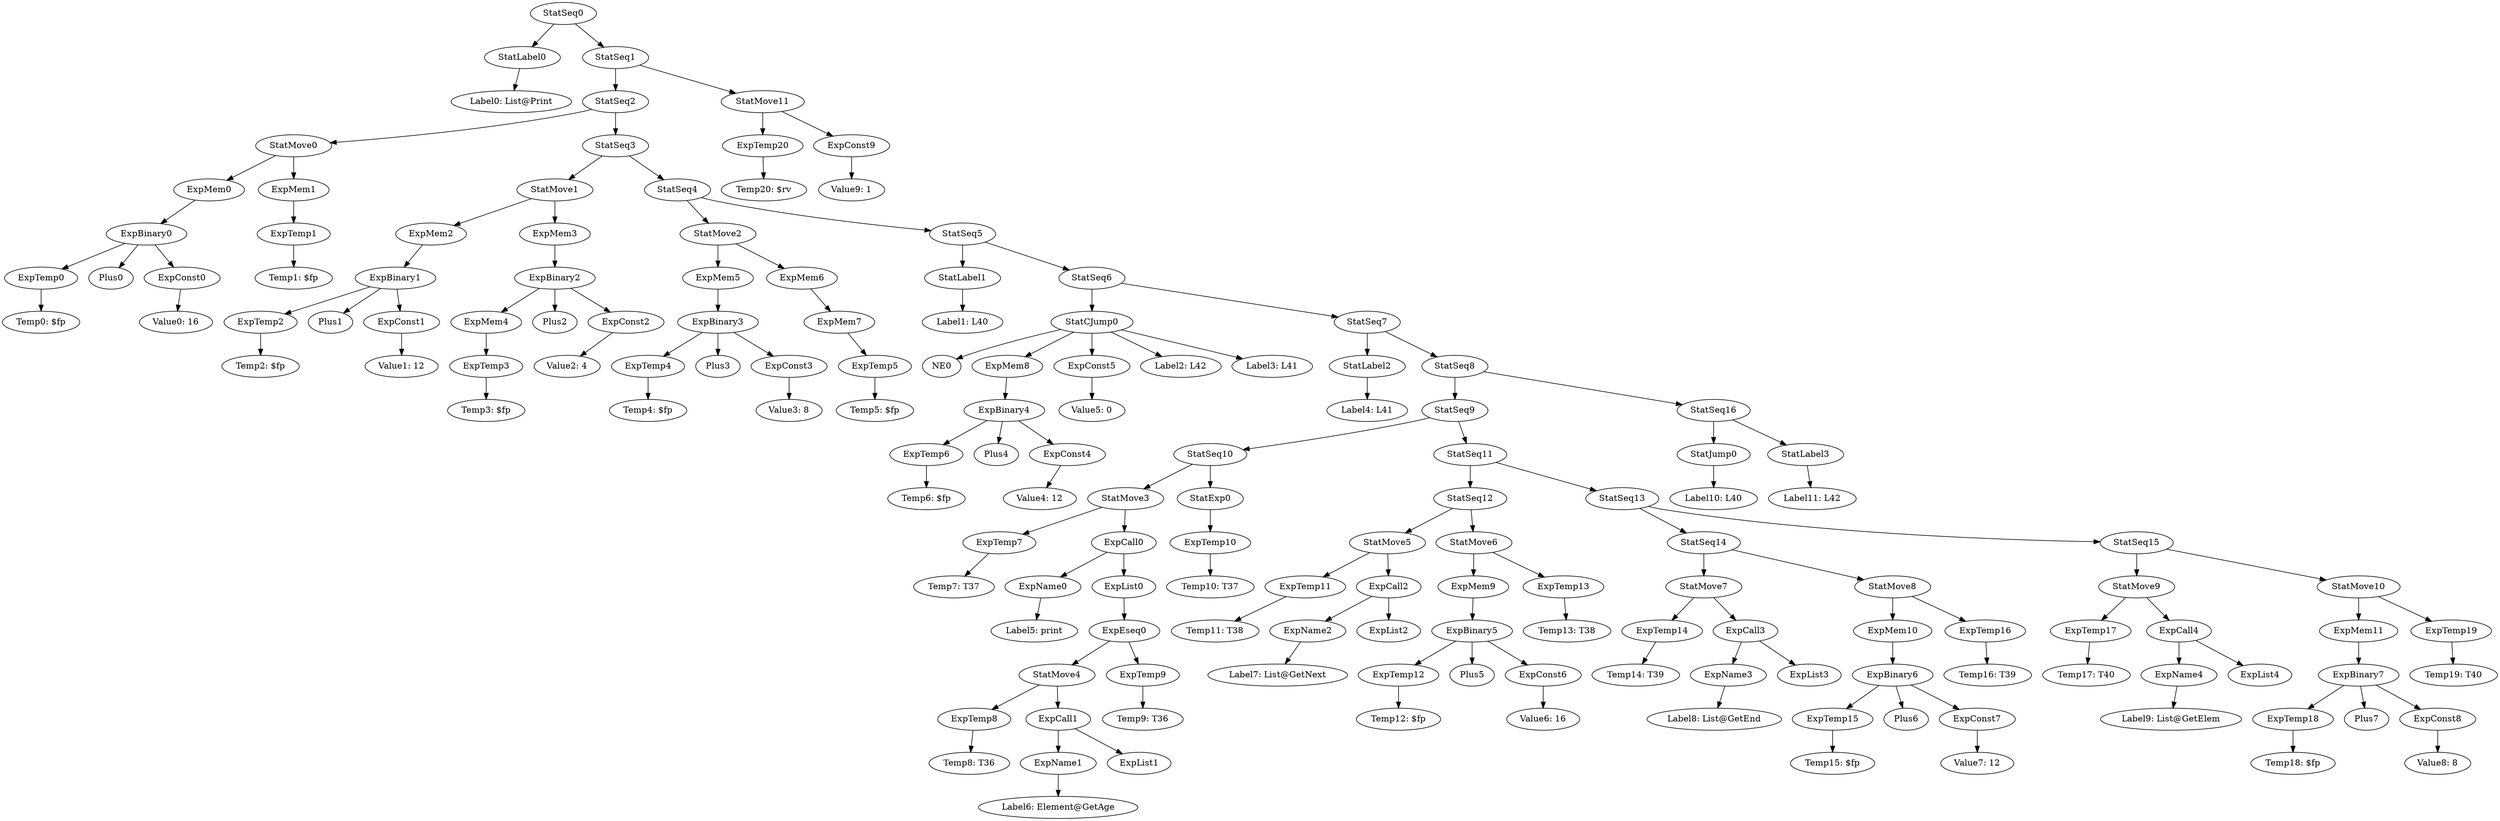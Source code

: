 digraph {
	ordering = out;
	StatMove3 -> ExpTemp7;
	StatMove3 -> ExpCall0;
	ExpConst4 -> "Value4: 12";
	ExpTemp20 -> "Temp20: $rv";
	ExpName0 -> "Label5: print";
	ExpConst8 -> "Value8: 8";
	ExpConst0 -> "Value0: 16";
	ExpTemp6 -> "Temp6: $fp";
	StatMove6 -> ExpMem9;
	StatMove6 -> ExpTemp13;
	ExpMem6 -> ExpMem7;
	StatMove2 -> ExpMem5;
	StatMove2 -> ExpMem6;
	ExpConst3 -> "Value3: 8";
	StatSeq2 -> StatMove0;
	StatSeq2 -> StatSeq3;
	ExpMem1 -> ExpTemp1;
	ExpConst6 -> "Value6: 16";
	ExpMem0 -> ExpBinary0;
	ExpBinary1 -> ExpTemp2;
	ExpBinary1 -> Plus1;
	ExpBinary1 -> ExpConst1;
	ExpCall3 -> ExpName3;
	ExpCall3 -> ExpList3;
	ExpMem3 -> ExpBinary2;
	ExpName2 -> "Label7: List@GetNext";
	ExpTemp19 -> "Temp19: T40";
	StatLabel0 -> "Label0: List@Print";
	ExpMem5 -> ExpBinary3;
	ExpBinary2 -> ExpMem4;
	ExpBinary2 -> Plus2;
	ExpBinary2 -> ExpConst2;
	ExpTemp5 -> "Temp5: $fp";
	ExpBinary4 -> ExpTemp6;
	ExpBinary4 -> Plus4;
	ExpBinary4 -> ExpConst4;
	ExpTemp1 -> "Temp1: $fp";
	ExpConst5 -> "Value5: 0";
	StatSeq0 -> StatLabel0;
	StatSeq0 -> StatSeq1;
	ExpConst2 -> "Value2: 4";
	StatExp0 -> ExpTemp10;
	StatSeq6 -> StatCJump0;
	StatSeq6 -> StatSeq7;
	ExpTemp3 -> "Temp3: $fp";
	StatSeq8 -> StatSeq9;
	StatSeq8 -> StatSeq16;
	StatLabel3 -> "Label11: L42";
	ExpBinary3 -> ExpTemp4;
	ExpBinary3 -> Plus3;
	ExpBinary3 -> ExpConst3;
	ExpMem7 -> ExpTemp5;
	StatSeq3 -> StatMove1;
	StatSeq3 -> StatSeq4;
	StatSeq15 -> StatMove9;
	StatSeq15 -> StatMove10;
	ExpTemp0 -> "Temp0: $fp";
	ExpTemp7 -> "Temp7: T37";
	ExpCall0 -> ExpName0;
	ExpCall0 -> ExpList0;
	StatSeq9 -> StatSeq10;
	StatSeq9 -> StatSeq11;
	StatLabel1 -> "Label1: L40";
	StatSeq4 -> StatMove2;
	StatSeq4 -> StatSeq5;
	ExpTemp12 -> "Temp12: $fp";
	StatMove0 -> ExpMem0;
	StatMove0 -> ExpMem1;
	StatMove8 -> ExpMem10;
	StatMove8 -> ExpTemp16;
	ExpTemp2 -> "Temp2: $fp";
	ExpConst1 -> "Value1: 12";
	ExpTemp8 -> "Temp8: T36";
	ExpTemp18 -> "Temp18: $fp";
	ExpBinary7 -> ExpTemp18;
	ExpBinary7 -> Plus7;
	ExpBinary7 -> ExpConst8;
	StatCJump0 -> NE0;
	StatCJump0 -> ExpMem8;
	StatCJump0 -> ExpConst5;
	StatCJump0 -> "Label2: L42";
	StatCJump0 -> "Label3: L41";
	ExpList0 -> ExpEseq0;
	StatSeq5 -> StatLabel1;
	StatSeq5 -> StatSeq6;
	StatMove1 -> ExpMem2;
	StatMove1 -> ExpMem3;
	ExpBinary0 -> ExpTemp0;
	ExpBinary0 -> Plus0;
	ExpBinary0 -> ExpConst0;
	ExpMem4 -> ExpTemp3;
	ExpName4 -> "Label9: List@GetElem";
	ExpMem8 -> ExpBinary4;
	ExpMem2 -> ExpBinary1;
	StatSeq1 -> StatSeq2;
	StatSeq1 -> StatMove11;
	ExpTemp4 -> "Temp4: $fp";
	ExpConst9 -> "Value9: 1";
	StatMove5 -> ExpTemp11;
	StatMove5 -> ExpCall2;
	StatLabel2 -> "Label4: L41";
	StatMove4 -> ExpTemp8;
	StatMove4 -> ExpCall1;
	ExpName1 -> "Label6: Element@GetAge";
	StatSeq10 -> StatMove3;
	StatSeq10 -> StatExp0;
	StatSeq14 -> StatMove7;
	StatSeq14 -> StatMove8;
	ExpTemp15 -> "Temp15: $fp";
	ExpCall1 -> ExpName1;
	ExpCall1 -> ExpList1;
	StatJump0 -> "Label10: L40";
	ExpTemp11 -> "Temp11: T38";
	ExpEseq0 -> StatMove4;
	ExpEseq0 -> ExpTemp9;
	ExpCall4 -> ExpName4;
	ExpCall4 -> ExpList4;
	ExpTemp9 -> "Temp9: T36";
	ExpCall2 -> ExpName2;
	ExpCall2 -> ExpList2;
	StatMove10 -> ExpMem11;
	StatMove10 -> ExpTemp19;
	StatSeq12 -> StatMove5;
	StatSeq12 -> StatMove6;
	ExpBinary5 -> ExpTemp12;
	ExpBinary5 -> Plus5;
	ExpBinary5 -> ExpConst6;
	StatSeq11 -> StatSeq12;
	StatSeq11 -> StatSeq13;
	ExpTemp13 -> "Temp13: T38";
	ExpTemp14 -> "Temp14: T39";
	StatMove7 -> ExpTemp14;
	StatMove7 -> ExpCall3;
	ExpName3 -> "Label8: List@GetEnd";
	ExpBinary6 -> ExpTemp15;
	ExpBinary6 -> Plus6;
	ExpBinary6 -> ExpConst7;
	ExpTemp16 -> "Temp16: T39";
	ExpConst7 -> "Value7: 12";
	ExpTemp10 -> "Temp10: T37";
	ExpMem10 -> ExpBinary6;
	ExpMem9 -> ExpBinary5;
	StatSeq13 -> StatSeq14;
	StatSeq13 -> StatSeq15;
	ExpTemp17 -> "Temp17: T40";
	StatMove9 -> ExpTemp17;
	StatMove9 -> ExpCall4;
	StatMove11 -> ExpTemp20;
	StatMove11 -> ExpConst9;
	ExpMem11 -> ExpBinary7;
	StatSeq7 -> StatLabel2;
	StatSeq7 -> StatSeq8;
	StatSeq16 -> StatJump0;
	StatSeq16 -> StatLabel3;
}

